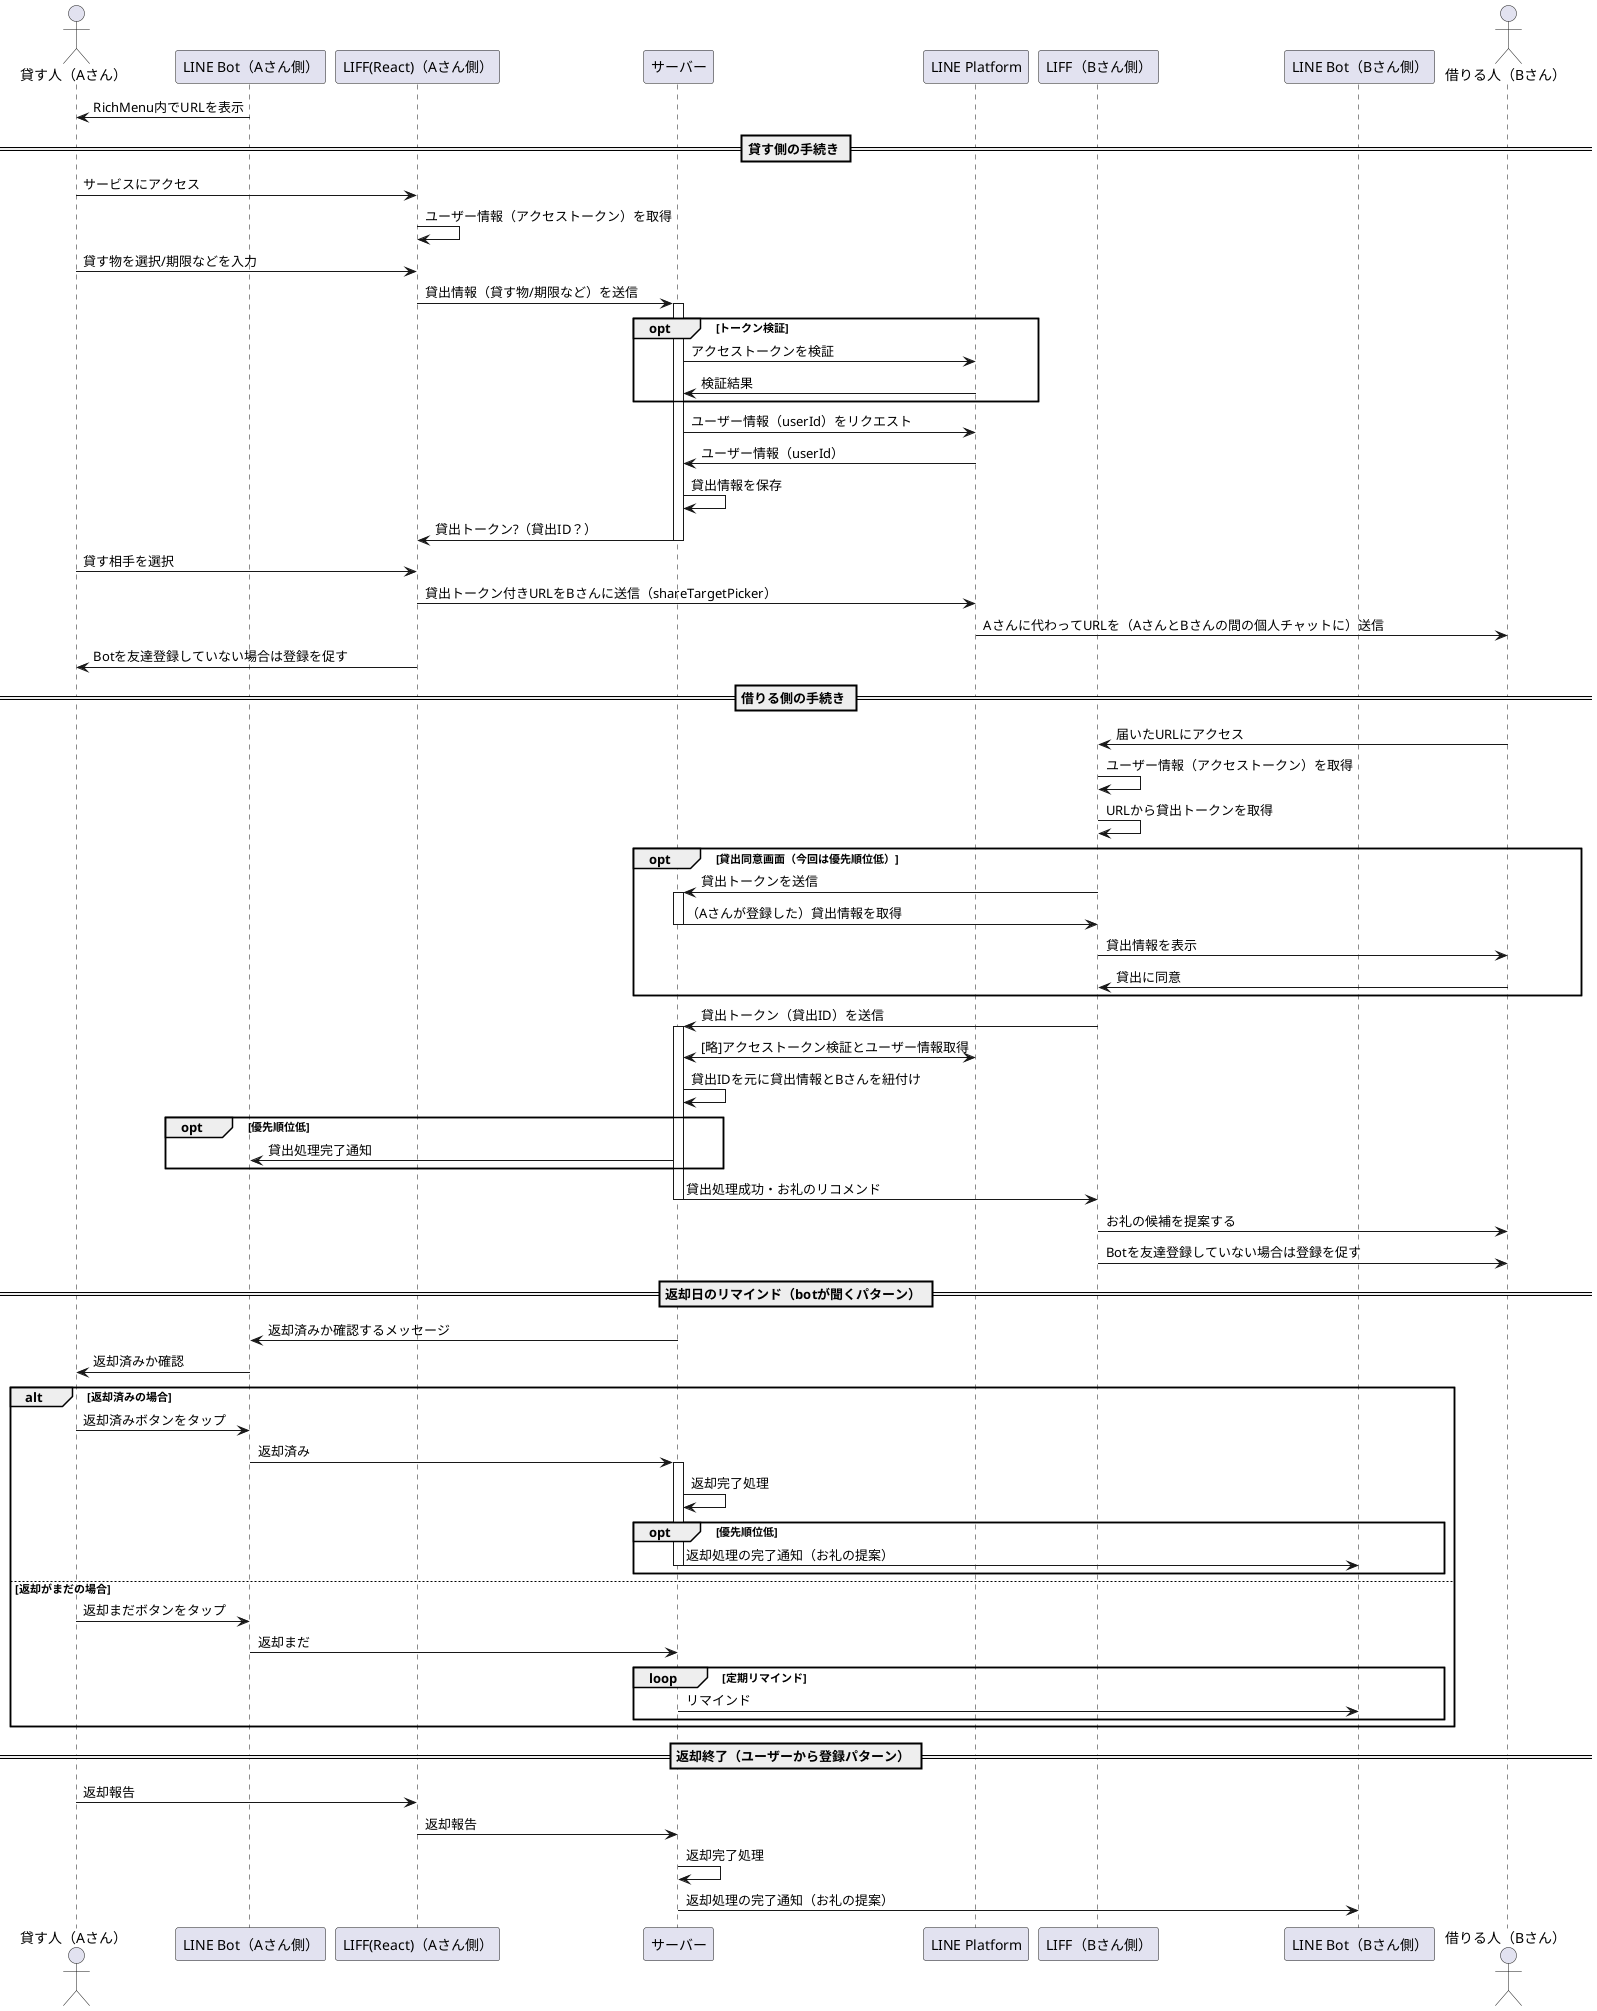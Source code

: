 @startuml sequence
actor       "貸す人（Aさん）"      as usera
participant "LINE Bot（Aさん側）" as bota
participant "LIFF(React)（Aさん側）" as liffa
participant "サーバー" as server
participant "LINE Platform" as platform
participant "LIFF（Bさん側）" as liffb
participant "LINE Bot（Bさん側）" as botb
actor "借りる人（Bさん）" as userb

bota -> usera: RichMenu内でURLを表示

== 貸す側の手続き ==
usera -> liffa: サービスにアクセス
liffa -> liffa: ユーザー情報（アクセストークン）を取得
usera -> liffa: 貸す物を選択/期限などを入力
liffa -> server ++: 貸出情報（貸す物/期限など）を送信
opt トークン検証
  server -> platform: アクセストークンを検証
  platform -> server: 検証結果
end
server -> platform: ユーザー情報（userId）をリクエスト
platform -> server: ユーザー情報（userId）
server -> server: 貸出情報を保存
server -> liffa --: 貸出トークン?（貸出ID？）
usera -> liffa: 貸す相手を選択
liffa -> platform: 貸出トークン付きURLをBさんに送信（shareTargetPicker）
platform -> userb: Aさんに代わってURLを（AさんとBさんの間の個人チャットに）送信
liffa -> usera: Botを友達登録していない場合は登録を促す

== 借りる側の手続き ==
userb -> liffb: 届いたURLにアクセス
liffb -> liffb: ユーザー情報（アクセストークン）を取得
liffb -> liffb: URLから貸出トークンを取得
opt 貸出同意画面（今回は優先順位低）
  liffb -> server ++: 貸出トークンを送信
  server -> liffb --: （Aさんが登録した）貸出情報を取得
  liffb -> userb: 貸出情報を表示
  userb -> liffb: 貸出に同意
end
liffb -> server ++: 貸出トークン（貸出ID）を送信
server <-> platform: [略]アクセストークン検証とユーザー情報取得
server -> server: 貸出IDを元に貸出情報とBさんを紐付け
opt 優先順位低
  server -> bota: 貸出処理完了通知
end
server -> liffb --: 貸出処理成功・お礼のリコメンド
liffb -> userb: お礼の候補を提案する
liffb -> userb: Botを友達登録していない場合は登録を促す

== 返却日のリマインド（botが聞くパターン） ==
server -> bota: 返却済みか確認するメッセージ
bota -> usera: 返却済みか確認
alt 返却済みの場合
  usera -> bota: 返却済みボタンをタップ
  bota -> server ++: 返却済み
  server -> server: 返却完了処理
  opt 優先順位低
    server -> botb --: 返却処理の完了通知（お礼の提案）
  end
else 返却がまだの場合
  usera -> bota: 返却まだボタンをタップ
  bota -> server: 返却まだ
  loop 定期リマインド
    server -> botb: リマインド
  end
end

== 返却終了（ユーザーから登録パターン） ==
usera -> liffa: 返却報告
liffa -> server: 返却報告
server -> server: 返却完了処理
server -> botb: 返却処理の完了通知（お礼の提案）

@enduml